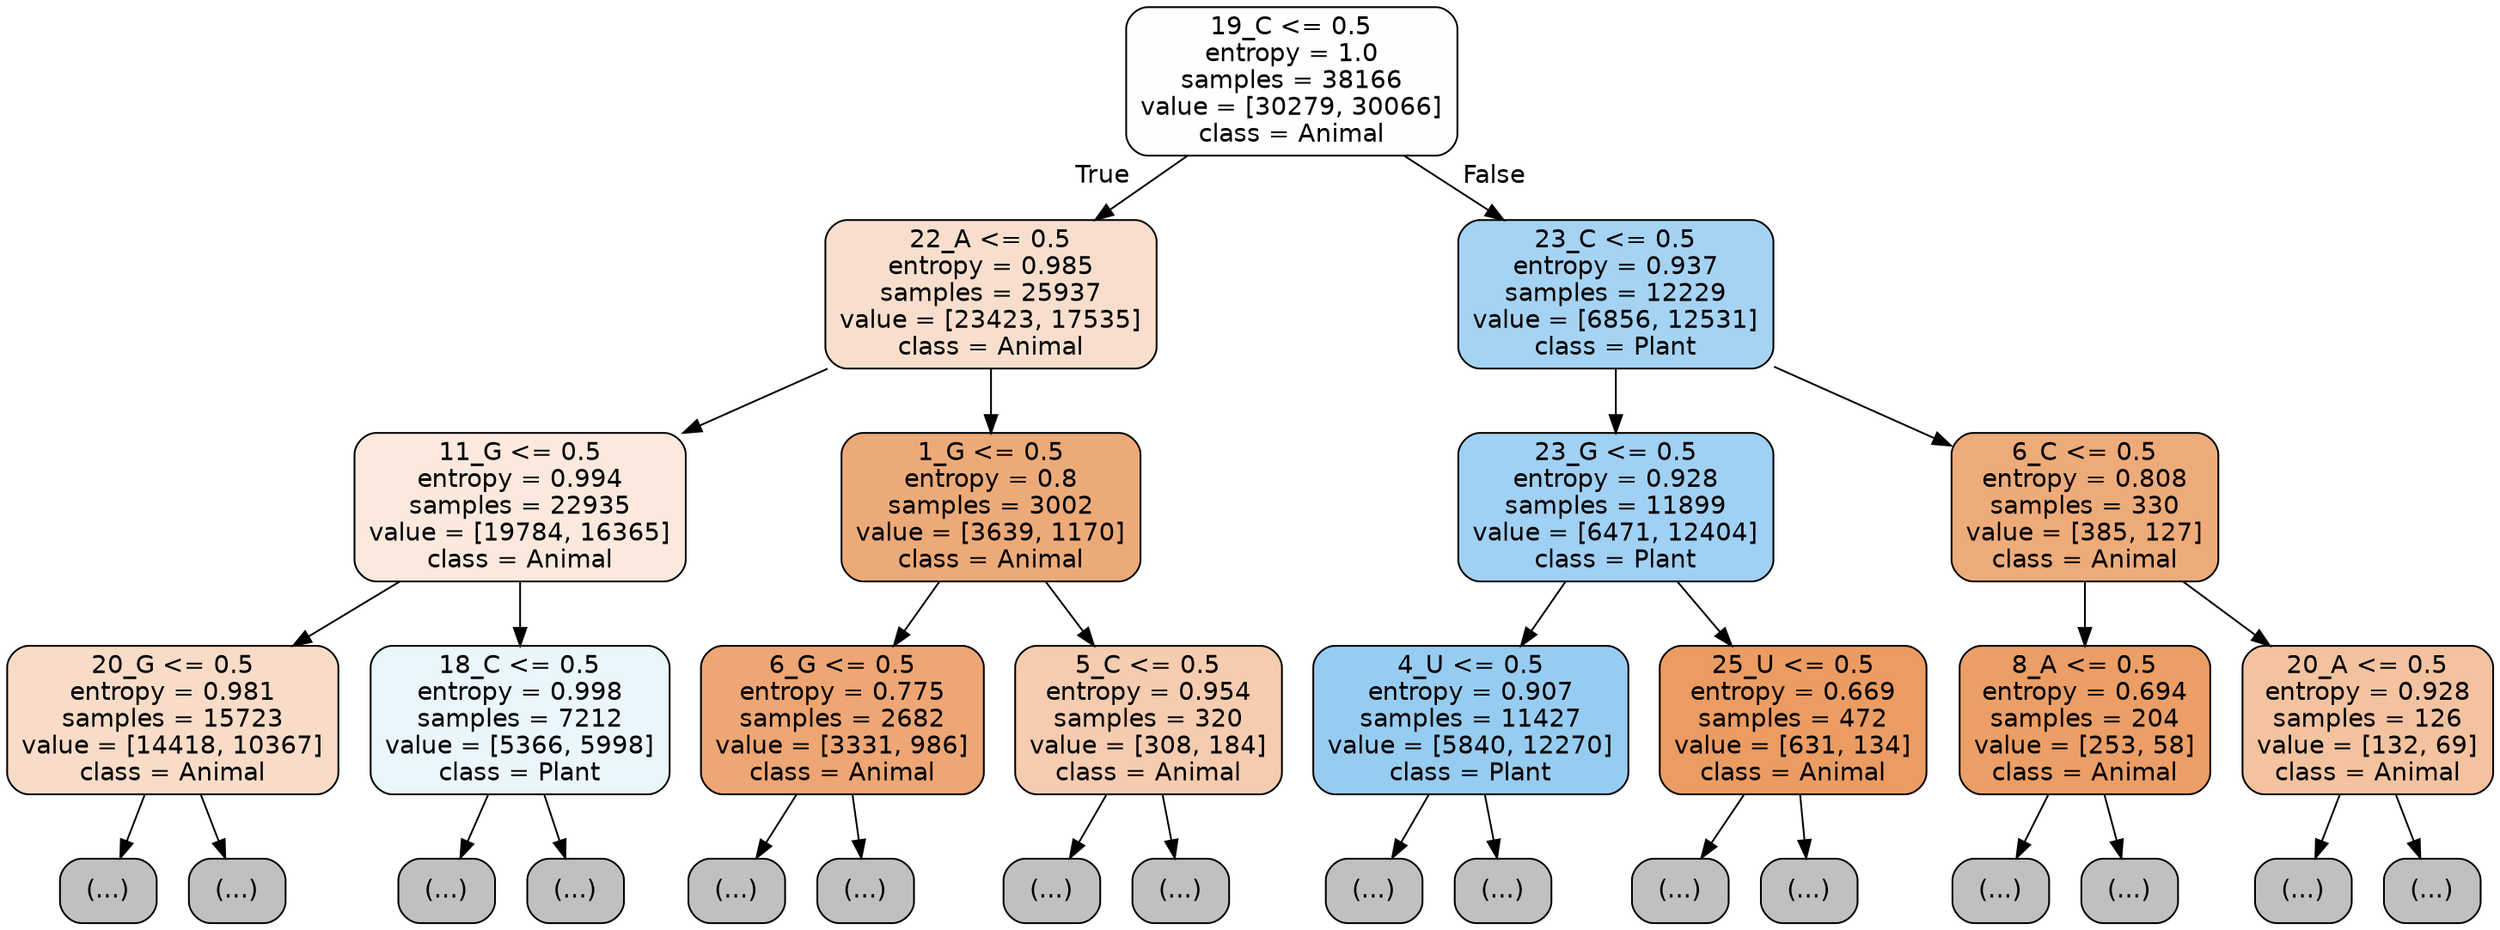 digraph Tree {
node [shape=box, style="filled, rounded", color="black", fontname="helvetica"] ;
edge [fontname="helvetica"] ;
0 [label="19_C <= 0.5\nentropy = 1.0\nsamples = 38166\nvalue = [30279, 30066]\nclass = Animal", fillcolor="#fffefe"] ;
1 [label="22_A <= 0.5\nentropy = 0.985\nsamples = 25937\nvalue = [23423, 17535]\nclass = Animal", fillcolor="#f8dfcd"] ;
0 -> 1 [labeldistance=2.5, labelangle=45, headlabel="True"] ;
2 [label="11_G <= 0.5\nentropy = 0.994\nsamples = 22935\nvalue = [19784, 16365]\nclass = Animal", fillcolor="#fbe9dd"] ;
1 -> 2 ;
3 [label="20_G <= 0.5\nentropy = 0.981\nsamples = 15723\nvalue = [14418, 10367]\nclass = Animal", fillcolor="#f8dcc7"] ;
2 -> 3 ;
4 [label="(...)", fillcolor="#C0C0C0"] ;
3 -> 4 ;
5735 [label="(...)", fillcolor="#C0C0C0"] ;
3 -> 5735 ;
7982 [label="18_C <= 0.5\nentropy = 0.998\nsamples = 7212\nvalue = [5366, 5998]\nclass = Plant", fillcolor="#eaf5fc"] ;
2 -> 7982 ;
7983 [label="(...)", fillcolor="#C0C0C0"] ;
7982 -> 7983 ;
10504 [label="(...)", fillcolor="#C0C0C0"] ;
7982 -> 10504 ;
11233 [label="1_G <= 0.5\nentropy = 0.8\nsamples = 3002\nvalue = [3639, 1170]\nclass = Animal", fillcolor="#edaa79"] ;
1 -> 11233 ;
11234 [label="6_G <= 0.5\nentropy = 0.775\nsamples = 2682\nvalue = [3331, 986]\nclass = Animal", fillcolor="#eda674"] ;
11233 -> 11234 ;
11235 [label="(...)", fillcolor="#C0C0C0"] ;
11234 -> 11235 ;
12128 [label="(...)", fillcolor="#C0C0C0"] ;
11234 -> 12128 ;
12477 [label="5_C <= 0.5\nentropy = 0.954\nsamples = 320\nvalue = [308, 184]\nclass = Animal", fillcolor="#f5ccaf"] ;
11233 -> 12477 ;
12478 [label="(...)", fillcolor="#C0C0C0"] ;
12477 -> 12478 ;
12629 [label="(...)", fillcolor="#C0C0C0"] ;
12477 -> 12629 ;
12674 [label="23_C <= 0.5\nentropy = 0.937\nsamples = 12229\nvalue = [6856, 12531]\nclass = Plant", fillcolor="#a5d3f3"] ;
0 -> 12674 [labeldistance=2.5, labelangle=-45, headlabel="False"] ;
12675 [label="23_G <= 0.5\nentropy = 0.928\nsamples = 11899\nvalue = [6471, 12404]\nclass = Plant", fillcolor="#a0d0f3"] ;
12674 -> 12675 ;
12676 [label="4_U <= 0.5\nentropy = 0.907\nsamples = 11427\nvalue = [5840, 12270]\nclass = Plant", fillcolor="#97ccf1"] ;
12675 -> 12676 ;
12677 [label="(...)", fillcolor="#C0C0C0"] ;
12676 -> 12677 ;
15670 [label="(...)", fillcolor="#C0C0C0"] ;
12676 -> 15670 ;
16535 [label="25_U <= 0.5\nentropy = 0.669\nsamples = 472\nvalue = [631, 134]\nclass = Animal", fillcolor="#eb9c63"] ;
12675 -> 16535 ;
16536 [label="(...)", fillcolor="#C0C0C0"] ;
16535 -> 16536 ;
16685 [label="(...)", fillcolor="#C0C0C0"] ;
16535 -> 16685 ;
16700 [label="6_C <= 0.5\nentropy = 0.808\nsamples = 330\nvalue = [385, 127]\nclass = Animal", fillcolor="#eeab7a"] ;
12674 -> 16700 ;
16701 [label="8_A <= 0.5\nentropy = 0.694\nsamples = 204\nvalue = [253, 58]\nclass = Animal", fillcolor="#eb9e66"] ;
16700 -> 16701 ;
16702 [label="(...)", fillcolor="#C0C0C0"] ;
16701 -> 16702 ;
16793 [label="(...)", fillcolor="#C0C0C0"] ;
16701 -> 16793 ;
16812 [label="20_A <= 0.5\nentropy = 0.928\nsamples = 126\nvalue = [132, 69]\nclass = Animal", fillcolor="#f3c3a0"] ;
16700 -> 16812 ;
16813 [label="(...)", fillcolor="#C0C0C0"] ;
16812 -> 16813 ;
16840 [label="(...)", fillcolor="#C0C0C0"] ;
16812 -> 16840 ;
}